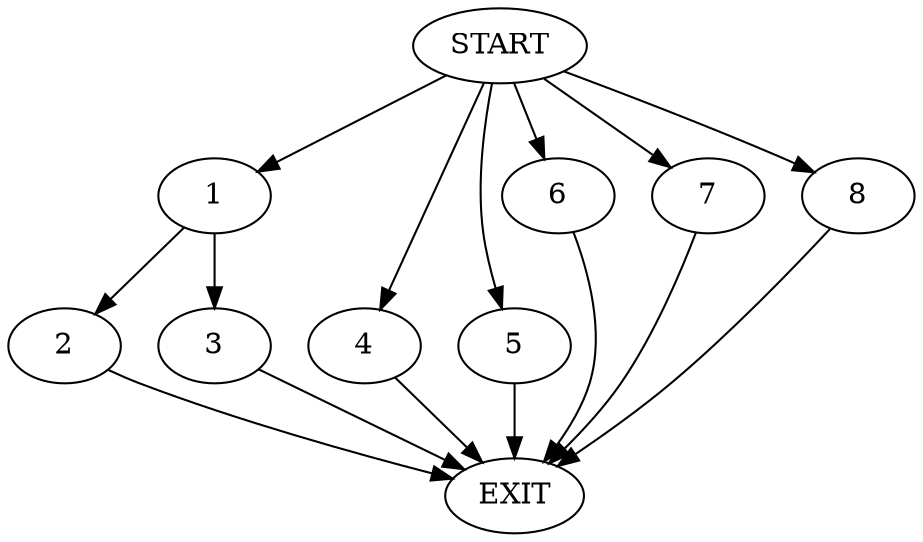 digraph {
0 [label="START"]
9 [label="EXIT"]
0 -> 1
1 -> 2
1 -> 3
2 -> 9
3 -> 9
0 -> 4
4 -> 9
0 -> 5
5 -> 9
0 -> 6
6 -> 9
0 -> 7
7 -> 9
0 -> 8
8 -> 9
}
